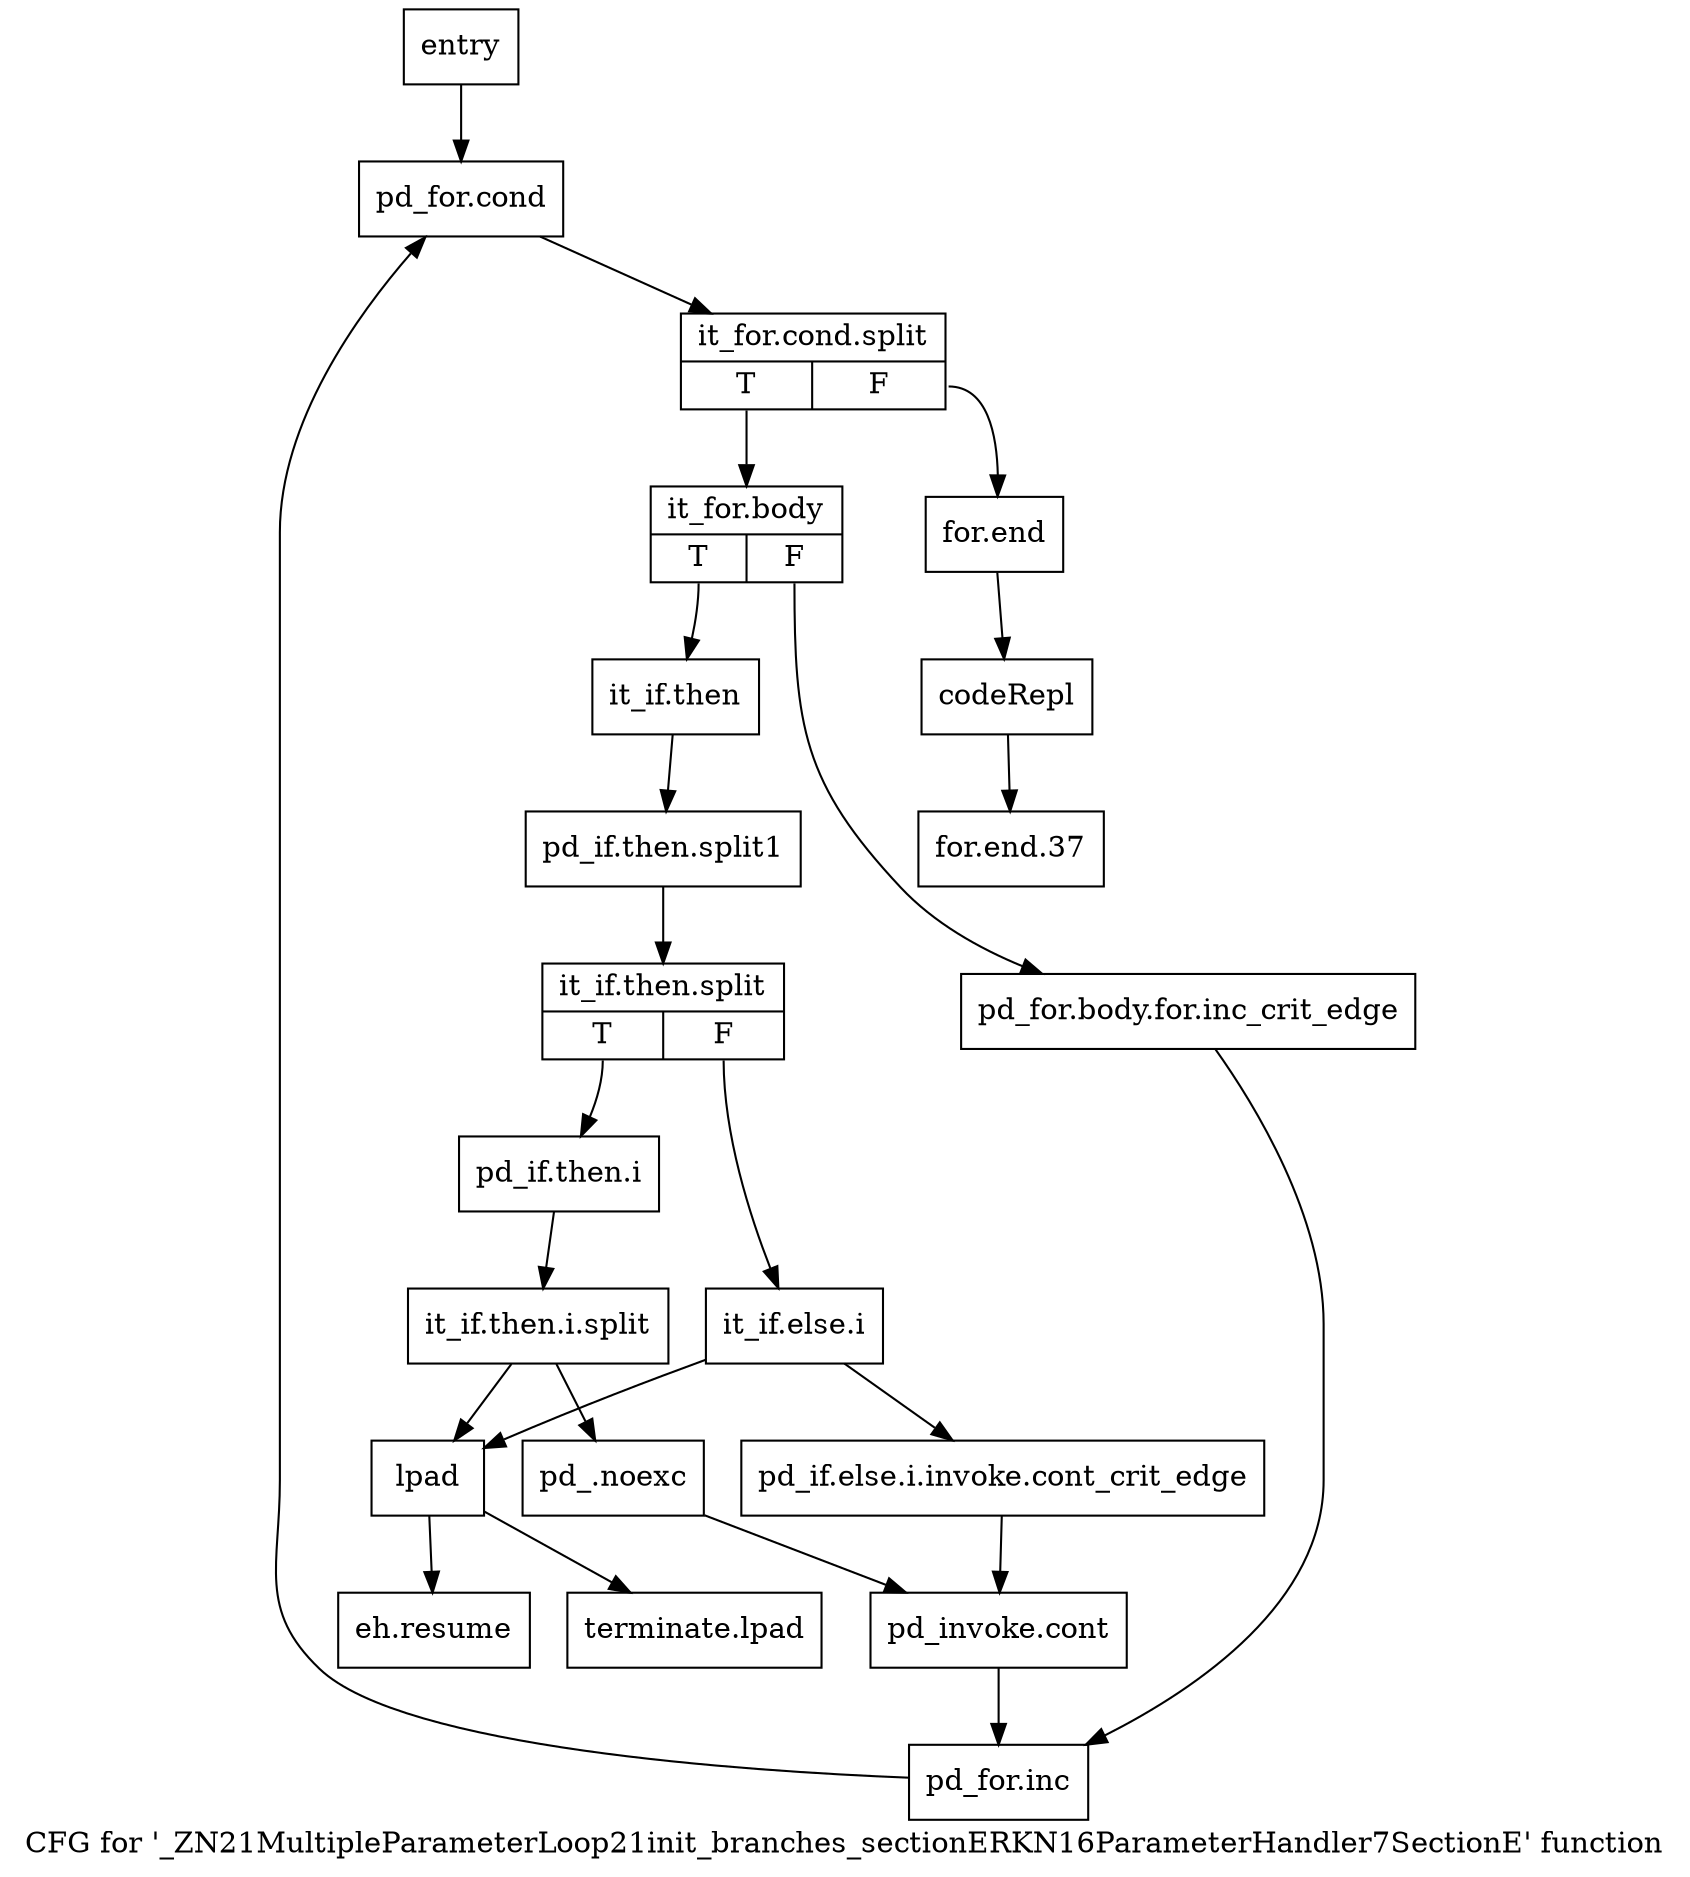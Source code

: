 digraph "CFG for '_ZN21MultipleParameterLoop21init_branches_sectionERKN16ParameterHandler7SectionE' function" {
	label="CFG for '_ZN21MultipleParameterLoop21init_branches_sectionERKN16ParameterHandler7SectionE' function";

	Node0x6a42990 [shape=record,label="{entry}"];
	Node0x6a42990 -> Node0x6a429e0;
	Node0x6a429e0 [shape=record,label="{pd_for.cond}"];
	Node0x6a429e0 -> Node0xad8b250;
	Node0xad8b250 [shape=record,label="{it_for.cond.split|{<s0>T|<s1>F}}"];
	Node0xad8b250:s0 -> Node0x6a42a30;
	Node0xad8b250:s1 -> Node0x6a50a90;
	Node0x6a42a30 [shape=record,label="{it_for.body|{<s0>T|<s1>F}}"];
	Node0x6a42a30:s0 -> Node0x6a50810;
	Node0x6a42a30:s1 -> Node0x6a42a80;
	Node0x6a42a80 [shape=record,label="{pd_for.body.for.inc_crit_edge}"];
	Node0x6a42a80 -> Node0x6a50a40;
	Node0x6a50810 [shape=record,label="{it_if.then}"];
	Node0x6a50810 -> Node0xaed38c0;
	Node0xaed38c0 [shape=record,label="{pd_if.then.split1}"];
	Node0xaed38c0 -> Node0xaed3aa0;
	Node0xaed3aa0 [shape=record,label="{it_if.then.split|{<s0>T|<s1>F}}"];
	Node0xaed3aa0:s0 -> Node0x6a50860;
	Node0xaed3aa0:s1 -> Node0x6a50900;
	Node0x6a50860 [shape=record,label="{pd_if.then.i}"];
	Node0x6a50860 -> Node0xaed36e0;
	Node0xaed36e0 [shape=record,label="{it_if.then.i.split}"];
	Node0xaed36e0 -> Node0x6a508b0;
	Node0xaed36e0 -> Node0x6a509f0;
	Node0x6a508b0 [shape=record,label="{pd_.noexc}"];
	Node0x6a508b0 -> Node0x6a509a0;
	Node0x6a50900 [shape=record,label="{it_if.else.i}"];
	Node0x6a50900 -> Node0x6a50950;
	Node0x6a50900 -> Node0x6a509f0;
	Node0x6a50950 [shape=record,label="{pd_if.else.i.invoke.cont_crit_edge}"];
	Node0x6a50950 -> Node0x6a509a0;
	Node0x6a509a0 [shape=record,label="{pd_invoke.cont}"];
	Node0x6a509a0 -> Node0x6a50a40;
	Node0x6a509f0 [shape=record,label="{lpad}"];
	Node0x6a509f0 -> Node0x6a50b80;
	Node0x6a509f0 -> Node0x6a50bd0;
	Node0x6a50a40 [shape=record,label="{pd_for.inc}"];
	Node0x6a50a40 -> Node0x6a429e0;
	Node0x6a50a90 [shape=record,label="{for.end}"];
	Node0x6a50a90 -> Node0x6a50ae0;
	Node0x6a50ae0 [shape=record,label="{codeRepl}"];
	Node0x6a50ae0 -> Node0x6a50b30;
	Node0x6a50b30 [shape=record,label="{for.end.37}"];
	Node0x6a50b80 [shape=record,label="{eh.resume}"];
	Node0x6a50bd0 [shape=record,label="{terminate.lpad}"];
}
